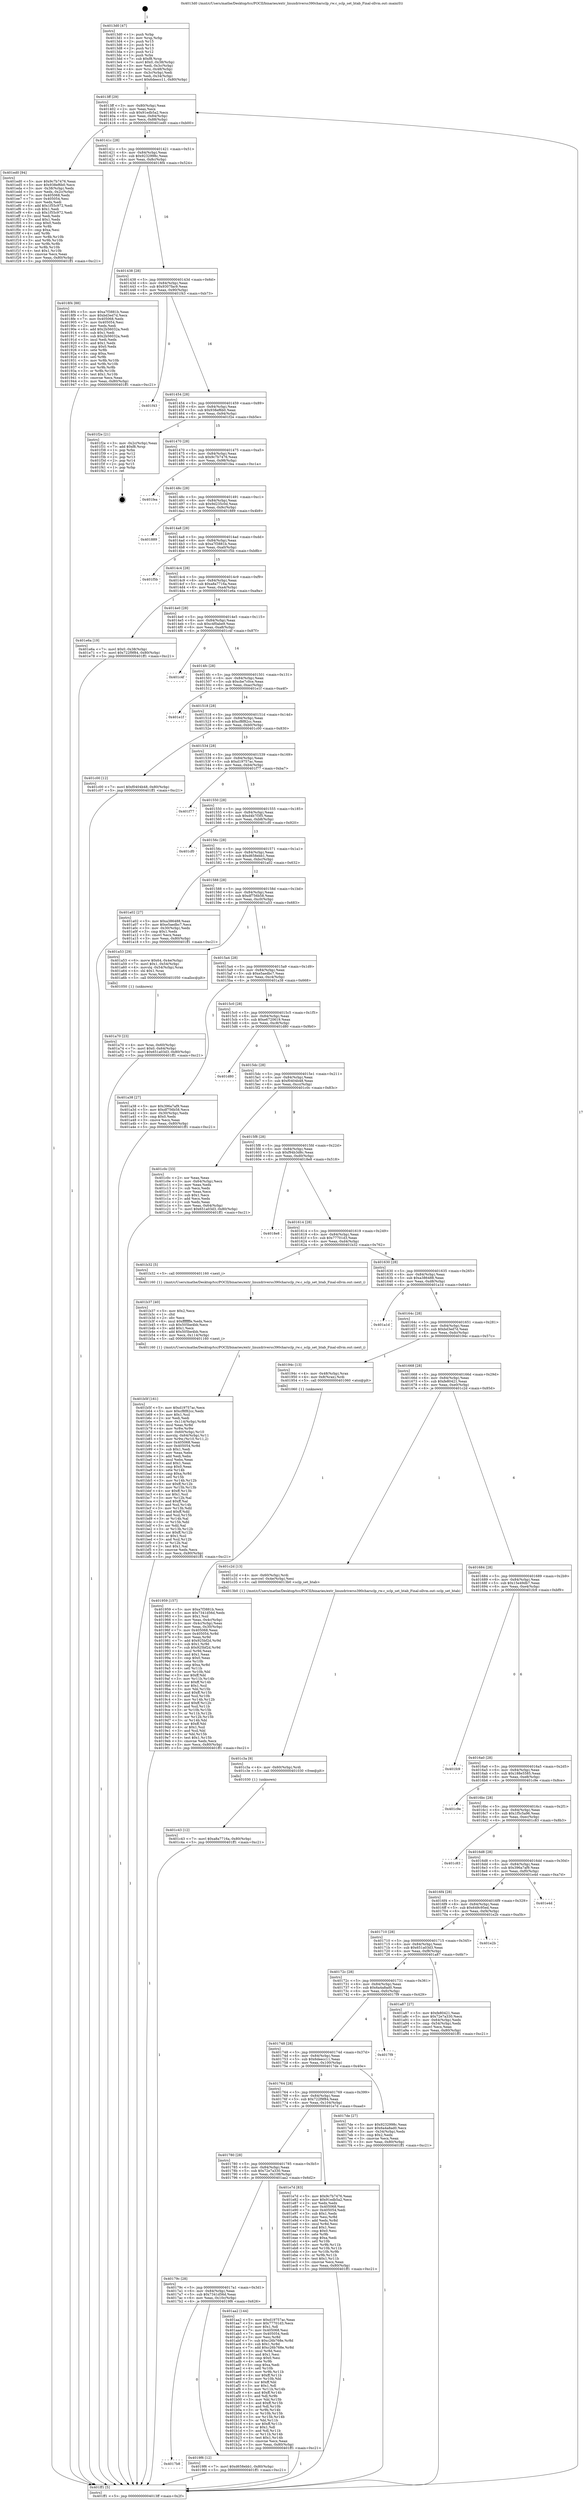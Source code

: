 digraph "0x4013d0" {
  label = "0x4013d0 (/mnt/c/Users/mathe/Desktop/tcc/POCII/binaries/extr_linuxdriverss390charsclp_rw.c_sclp_set_htab_Final-ollvm.out::main(0))"
  labelloc = "t"
  node[shape=record]

  Entry [label="",width=0.3,height=0.3,shape=circle,fillcolor=black,style=filled]
  "0x4013ff" [label="{
     0x4013ff [29]\l
     | [instrs]\l
     &nbsp;&nbsp;0x4013ff \<+3\>: mov -0x80(%rbp),%eax\l
     &nbsp;&nbsp;0x401402 \<+2\>: mov %eax,%ecx\l
     &nbsp;&nbsp;0x401404 \<+6\>: sub $0x91edb5a2,%ecx\l
     &nbsp;&nbsp;0x40140a \<+6\>: mov %eax,-0x84(%rbp)\l
     &nbsp;&nbsp;0x401410 \<+6\>: mov %ecx,-0x88(%rbp)\l
     &nbsp;&nbsp;0x401416 \<+6\>: je 0000000000401ed0 \<main+0xb00\>\l
  }"]
  "0x401ed0" [label="{
     0x401ed0 [94]\l
     | [instrs]\l
     &nbsp;&nbsp;0x401ed0 \<+5\>: mov $0x9c7b7476,%eax\l
     &nbsp;&nbsp;0x401ed5 \<+5\>: mov $0x938ef6b0,%ecx\l
     &nbsp;&nbsp;0x401eda \<+3\>: mov -0x38(%rbp),%edx\l
     &nbsp;&nbsp;0x401edd \<+3\>: mov %edx,-0x2c(%rbp)\l
     &nbsp;&nbsp;0x401ee0 \<+7\>: mov 0x405068,%edx\l
     &nbsp;&nbsp;0x401ee7 \<+7\>: mov 0x405054,%esi\l
     &nbsp;&nbsp;0x401eee \<+2\>: mov %edx,%edi\l
     &nbsp;&nbsp;0x401ef0 \<+6\>: add $0x1f55c972,%edi\l
     &nbsp;&nbsp;0x401ef6 \<+3\>: sub $0x1,%edi\l
     &nbsp;&nbsp;0x401ef9 \<+6\>: sub $0x1f55c972,%edi\l
     &nbsp;&nbsp;0x401eff \<+3\>: imul %edi,%edx\l
     &nbsp;&nbsp;0x401f02 \<+3\>: and $0x1,%edx\l
     &nbsp;&nbsp;0x401f05 \<+3\>: cmp $0x0,%edx\l
     &nbsp;&nbsp;0x401f08 \<+4\>: sete %r8b\l
     &nbsp;&nbsp;0x401f0c \<+3\>: cmp $0xa,%esi\l
     &nbsp;&nbsp;0x401f0f \<+4\>: setl %r9b\l
     &nbsp;&nbsp;0x401f13 \<+3\>: mov %r8b,%r10b\l
     &nbsp;&nbsp;0x401f16 \<+3\>: and %r9b,%r10b\l
     &nbsp;&nbsp;0x401f19 \<+3\>: xor %r9b,%r8b\l
     &nbsp;&nbsp;0x401f1c \<+3\>: or %r8b,%r10b\l
     &nbsp;&nbsp;0x401f1f \<+4\>: test $0x1,%r10b\l
     &nbsp;&nbsp;0x401f23 \<+3\>: cmovne %ecx,%eax\l
     &nbsp;&nbsp;0x401f26 \<+3\>: mov %eax,-0x80(%rbp)\l
     &nbsp;&nbsp;0x401f29 \<+5\>: jmp 0000000000401ff1 \<main+0xc21\>\l
  }"]
  "0x40141c" [label="{
     0x40141c [28]\l
     | [instrs]\l
     &nbsp;&nbsp;0x40141c \<+5\>: jmp 0000000000401421 \<main+0x51\>\l
     &nbsp;&nbsp;0x401421 \<+6\>: mov -0x84(%rbp),%eax\l
     &nbsp;&nbsp;0x401427 \<+5\>: sub $0x9232998c,%eax\l
     &nbsp;&nbsp;0x40142c \<+6\>: mov %eax,-0x8c(%rbp)\l
     &nbsp;&nbsp;0x401432 \<+6\>: je 00000000004018f4 \<main+0x524\>\l
  }"]
  Exit [label="",width=0.3,height=0.3,shape=circle,fillcolor=black,style=filled,peripheries=2]
  "0x4018f4" [label="{
     0x4018f4 [88]\l
     | [instrs]\l
     &nbsp;&nbsp;0x4018f4 \<+5\>: mov $0xa7f3881b,%eax\l
     &nbsp;&nbsp;0x4018f9 \<+5\>: mov $0xbd3ed7d,%ecx\l
     &nbsp;&nbsp;0x4018fe \<+7\>: mov 0x405068,%edx\l
     &nbsp;&nbsp;0x401905 \<+7\>: mov 0x405054,%esi\l
     &nbsp;&nbsp;0x40190c \<+2\>: mov %edx,%edi\l
     &nbsp;&nbsp;0x40190e \<+6\>: add $0x2b56032a,%edi\l
     &nbsp;&nbsp;0x401914 \<+3\>: sub $0x1,%edi\l
     &nbsp;&nbsp;0x401917 \<+6\>: sub $0x2b56032a,%edi\l
     &nbsp;&nbsp;0x40191d \<+3\>: imul %edi,%edx\l
     &nbsp;&nbsp;0x401920 \<+3\>: and $0x1,%edx\l
     &nbsp;&nbsp;0x401923 \<+3\>: cmp $0x0,%edx\l
     &nbsp;&nbsp;0x401926 \<+4\>: sete %r8b\l
     &nbsp;&nbsp;0x40192a \<+3\>: cmp $0xa,%esi\l
     &nbsp;&nbsp;0x40192d \<+4\>: setl %r9b\l
     &nbsp;&nbsp;0x401931 \<+3\>: mov %r8b,%r10b\l
     &nbsp;&nbsp;0x401934 \<+3\>: and %r9b,%r10b\l
     &nbsp;&nbsp;0x401937 \<+3\>: xor %r9b,%r8b\l
     &nbsp;&nbsp;0x40193a \<+3\>: or %r8b,%r10b\l
     &nbsp;&nbsp;0x40193d \<+4\>: test $0x1,%r10b\l
     &nbsp;&nbsp;0x401941 \<+3\>: cmovne %ecx,%eax\l
     &nbsp;&nbsp;0x401944 \<+3\>: mov %eax,-0x80(%rbp)\l
     &nbsp;&nbsp;0x401947 \<+5\>: jmp 0000000000401ff1 \<main+0xc21\>\l
  }"]
  "0x401438" [label="{
     0x401438 [28]\l
     | [instrs]\l
     &nbsp;&nbsp;0x401438 \<+5\>: jmp 000000000040143d \<main+0x6d\>\l
     &nbsp;&nbsp;0x40143d \<+6\>: mov -0x84(%rbp),%eax\l
     &nbsp;&nbsp;0x401443 \<+5\>: sub $0x9307fac9,%eax\l
     &nbsp;&nbsp;0x401448 \<+6\>: mov %eax,-0x90(%rbp)\l
     &nbsp;&nbsp;0x40144e \<+6\>: je 0000000000401f43 \<main+0xb73\>\l
  }"]
  "0x401c43" [label="{
     0x401c43 [12]\l
     | [instrs]\l
     &nbsp;&nbsp;0x401c43 \<+7\>: movl $0xa8a7716a,-0x80(%rbp)\l
     &nbsp;&nbsp;0x401c4a \<+5\>: jmp 0000000000401ff1 \<main+0xc21\>\l
  }"]
  "0x401f43" [label="{
     0x401f43\l
  }", style=dashed]
  "0x401454" [label="{
     0x401454 [28]\l
     | [instrs]\l
     &nbsp;&nbsp;0x401454 \<+5\>: jmp 0000000000401459 \<main+0x89\>\l
     &nbsp;&nbsp;0x401459 \<+6\>: mov -0x84(%rbp),%eax\l
     &nbsp;&nbsp;0x40145f \<+5\>: sub $0x938ef6b0,%eax\l
     &nbsp;&nbsp;0x401464 \<+6\>: mov %eax,-0x94(%rbp)\l
     &nbsp;&nbsp;0x40146a \<+6\>: je 0000000000401f2e \<main+0xb5e\>\l
  }"]
  "0x401c3a" [label="{
     0x401c3a [9]\l
     | [instrs]\l
     &nbsp;&nbsp;0x401c3a \<+4\>: mov -0x60(%rbp),%rdi\l
     &nbsp;&nbsp;0x401c3e \<+5\>: call 0000000000401030 \<free@plt\>\l
     | [calls]\l
     &nbsp;&nbsp;0x401030 \{1\} (unknown)\l
  }"]
  "0x401f2e" [label="{
     0x401f2e [21]\l
     | [instrs]\l
     &nbsp;&nbsp;0x401f2e \<+3\>: mov -0x2c(%rbp),%eax\l
     &nbsp;&nbsp;0x401f31 \<+7\>: add $0xf8,%rsp\l
     &nbsp;&nbsp;0x401f38 \<+1\>: pop %rbx\l
     &nbsp;&nbsp;0x401f39 \<+2\>: pop %r12\l
     &nbsp;&nbsp;0x401f3b \<+2\>: pop %r13\l
     &nbsp;&nbsp;0x401f3d \<+2\>: pop %r14\l
     &nbsp;&nbsp;0x401f3f \<+2\>: pop %r15\l
     &nbsp;&nbsp;0x401f41 \<+1\>: pop %rbp\l
     &nbsp;&nbsp;0x401f42 \<+1\>: ret\l
  }"]
  "0x401470" [label="{
     0x401470 [28]\l
     | [instrs]\l
     &nbsp;&nbsp;0x401470 \<+5\>: jmp 0000000000401475 \<main+0xa5\>\l
     &nbsp;&nbsp;0x401475 \<+6\>: mov -0x84(%rbp),%eax\l
     &nbsp;&nbsp;0x40147b \<+5\>: sub $0x9c7b7476,%eax\l
     &nbsp;&nbsp;0x401480 \<+6\>: mov %eax,-0x98(%rbp)\l
     &nbsp;&nbsp;0x401486 \<+6\>: je 0000000000401fea \<main+0xc1a\>\l
  }"]
  "0x401b5f" [label="{
     0x401b5f [161]\l
     | [instrs]\l
     &nbsp;&nbsp;0x401b5f \<+5\>: mov $0xd19757ac,%ecx\l
     &nbsp;&nbsp;0x401b64 \<+5\>: mov $0xcf8f82cc,%edx\l
     &nbsp;&nbsp;0x401b69 \<+3\>: mov $0x1,%sil\l
     &nbsp;&nbsp;0x401b6c \<+2\>: xor %edi,%edi\l
     &nbsp;&nbsp;0x401b6e \<+7\>: mov -0x114(%rbp),%r8d\l
     &nbsp;&nbsp;0x401b75 \<+4\>: imul %eax,%r8d\l
     &nbsp;&nbsp;0x401b79 \<+4\>: mov %r8w,%r9w\l
     &nbsp;&nbsp;0x401b7d \<+4\>: mov -0x60(%rbp),%r10\l
     &nbsp;&nbsp;0x401b81 \<+4\>: movslq -0x64(%rbp),%r11\l
     &nbsp;&nbsp;0x401b85 \<+5\>: mov %r9w,(%r10,%r11,2)\l
     &nbsp;&nbsp;0x401b8a \<+7\>: mov 0x405068,%eax\l
     &nbsp;&nbsp;0x401b91 \<+8\>: mov 0x405054,%r8d\l
     &nbsp;&nbsp;0x401b99 \<+3\>: sub $0x1,%edi\l
     &nbsp;&nbsp;0x401b9c \<+2\>: mov %eax,%ebx\l
     &nbsp;&nbsp;0x401b9e \<+2\>: add %edi,%ebx\l
     &nbsp;&nbsp;0x401ba0 \<+3\>: imul %ebx,%eax\l
     &nbsp;&nbsp;0x401ba3 \<+3\>: and $0x1,%eax\l
     &nbsp;&nbsp;0x401ba6 \<+3\>: cmp $0x0,%eax\l
     &nbsp;&nbsp;0x401ba9 \<+4\>: sete %r14b\l
     &nbsp;&nbsp;0x401bad \<+4\>: cmp $0xa,%r8d\l
     &nbsp;&nbsp;0x401bb1 \<+4\>: setl %r15b\l
     &nbsp;&nbsp;0x401bb5 \<+3\>: mov %r14b,%r12b\l
     &nbsp;&nbsp;0x401bb8 \<+4\>: xor $0xff,%r12b\l
     &nbsp;&nbsp;0x401bbc \<+3\>: mov %r15b,%r13b\l
     &nbsp;&nbsp;0x401bbf \<+4\>: xor $0xff,%r13b\l
     &nbsp;&nbsp;0x401bc3 \<+4\>: xor $0x1,%sil\l
     &nbsp;&nbsp;0x401bc7 \<+3\>: mov %r12b,%al\l
     &nbsp;&nbsp;0x401bca \<+2\>: and $0xff,%al\l
     &nbsp;&nbsp;0x401bcc \<+3\>: and %sil,%r14b\l
     &nbsp;&nbsp;0x401bcf \<+3\>: mov %r13b,%dil\l
     &nbsp;&nbsp;0x401bd2 \<+4\>: and $0xff,%dil\l
     &nbsp;&nbsp;0x401bd6 \<+3\>: and %sil,%r15b\l
     &nbsp;&nbsp;0x401bd9 \<+3\>: or %r14b,%al\l
     &nbsp;&nbsp;0x401bdc \<+3\>: or %r15b,%dil\l
     &nbsp;&nbsp;0x401bdf \<+3\>: xor %dil,%al\l
     &nbsp;&nbsp;0x401be2 \<+3\>: or %r13b,%r12b\l
     &nbsp;&nbsp;0x401be5 \<+4\>: xor $0xff,%r12b\l
     &nbsp;&nbsp;0x401be9 \<+4\>: or $0x1,%sil\l
     &nbsp;&nbsp;0x401bed \<+3\>: and %sil,%r12b\l
     &nbsp;&nbsp;0x401bf0 \<+3\>: or %r12b,%al\l
     &nbsp;&nbsp;0x401bf3 \<+2\>: test $0x1,%al\l
     &nbsp;&nbsp;0x401bf5 \<+3\>: cmovne %edx,%ecx\l
     &nbsp;&nbsp;0x401bf8 \<+3\>: mov %ecx,-0x80(%rbp)\l
     &nbsp;&nbsp;0x401bfb \<+5\>: jmp 0000000000401ff1 \<main+0xc21\>\l
  }"]
  "0x401fea" [label="{
     0x401fea\l
  }", style=dashed]
  "0x40148c" [label="{
     0x40148c [28]\l
     | [instrs]\l
     &nbsp;&nbsp;0x40148c \<+5\>: jmp 0000000000401491 \<main+0xc1\>\l
     &nbsp;&nbsp;0x401491 \<+6\>: mov -0x84(%rbp),%eax\l
     &nbsp;&nbsp;0x401497 \<+5\>: sub $0x9d235c0d,%eax\l
     &nbsp;&nbsp;0x40149c \<+6\>: mov %eax,-0x9c(%rbp)\l
     &nbsp;&nbsp;0x4014a2 \<+6\>: je 0000000000401889 \<main+0x4b9\>\l
  }"]
  "0x401b37" [label="{
     0x401b37 [40]\l
     | [instrs]\l
     &nbsp;&nbsp;0x401b37 \<+5\>: mov $0x2,%ecx\l
     &nbsp;&nbsp;0x401b3c \<+1\>: cltd\l
     &nbsp;&nbsp;0x401b3d \<+2\>: idiv %ecx\l
     &nbsp;&nbsp;0x401b3f \<+6\>: imul $0xfffffffe,%edx,%ecx\l
     &nbsp;&nbsp;0x401b45 \<+6\>: sub $0x505be4bb,%ecx\l
     &nbsp;&nbsp;0x401b4b \<+3\>: add $0x1,%ecx\l
     &nbsp;&nbsp;0x401b4e \<+6\>: add $0x505be4bb,%ecx\l
     &nbsp;&nbsp;0x401b54 \<+6\>: mov %ecx,-0x114(%rbp)\l
     &nbsp;&nbsp;0x401b5a \<+5\>: call 0000000000401160 \<next_i\>\l
     | [calls]\l
     &nbsp;&nbsp;0x401160 \{1\} (/mnt/c/Users/mathe/Desktop/tcc/POCII/binaries/extr_linuxdriverss390charsclp_rw.c_sclp_set_htab_Final-ollvm.out::next_i)\l
  }"]
  "0x401889" [label="{
     0x401889\l
  }", style=dashed]
  "0x4014a8" [label="{
     0x4014a8 [28]\l
     | [instrs]\l
     &nbsp;&nbsp;0x4014a8 \<+5\>: jmp 00000000004014ad \<main+0xdd\>\l
     &nbsp;&nbsp;0x4014ad \<+6\>: mov -0x84(%rbp),%eax\l
     &nbsp;&nbsp;0x4014b3 \<+5\>: sub $0xa7f3881b,%eax\l
     &nbsp;&nbsp;0x4014b8 \<+6\>: mov %eax,-0xa0(%rbp)\l
     &nbsp;&nbsp;0x4014be \<+6\>: je 0000000000401f5b \<main+0xb8b\>\l
  }"]
  "0x401a70" [label="{
     0x401a70 [23]\l
     | [instrs]\l
     &nbsp;&nbsp;0x401a70 \<+4\>: mov %rax,-0x60(%rbp)\l
     &nbsp;&nbsp;0x401a74 \<+7\>: movl $0x0,-0x64(%rbp)\l
     &nbsp;&nbsp;0x401a7b \<+7\>: movl $0x651a03d3,-0x80(%rbp)\l
     &nbsp;&nbsp;0x401a82 \<+5\>: jmp 0000000000401ff1 \<main+0xc21\>\l
  }"]
  "0x401f5b" [label="{
     0x401f5b\l
  }", style=dashed]
  "0x4014c4" [label="{
     0x4014c4 [28]\l
     | [instrs]\l
     &nbsp;&nbsp;0x4014c4 \<+5\>: jmp 00000000004014c9 \<main+0xf9\>\l
     &nbsp;&nbsp;0x4014c9 \<+6\>: mov -0x84(%rbp),%eax\l
     &nbsp;&nbsp;0x4014cf \<+5\>: sub $0xa8a7716a,%eax\l
     &nbsp;&nbsp;0x4014d4 \<+6\>: mov %eax,-0xa4(%rbp)\l
     &nbsp;&nbsp;0x4014da \<+6\>: je 0000000000401e6a \<main+0xa9a\>\l
  }"]
  "0x4017b8" [label="{
     0x4017b8\l
  }", style=dashed]
  "0x401e6a" [label="{
     0x401e6a [19]\l
     | [instrs]\l
     &nbsp;&nbsp;0x401e6a \<+7\>: movl $0x0,-0x38(%rbp)\l
     &nbsp;&nbsp;0x401e71 \<+7\>: movl $0x722f9f84,-0x80(%rbp)\l
     &nbsp;&nbsp;0x401e78 \<+5\>: jmp 0000000000401ff1 \<main+0xc21\>\l
  }"]
  "0x4014e0" [label="{
     0x4014e0 [28]\l
     | [instrs]\l
     &nbsp;&nbsp;0x4014e0 \<+5\>: jmp 00000000004014e5 \<main+0x115\>\l
     &nbsp;&nbsp;0x4014e5 \<+6\>: mov -0x84(%rbp),%eax\l
     &nbsp;&nbsp;0x4014eb \<+5\>: sub $0xc4f0abe9,%eax\l
     &nbsp;&nbsp;0x4014f0 \<+6\>: mov %eax,-0xa8(%rbp)\l
     &nbsp;&nbsp;0x4014f6 \<+6\>: je 0000000000401c4f \<main+0x87f\>\l
  }"]
  "0x4019f6" [label="{
     0x4019f6 [12]\l
     | [instrs]\l
     &nbsp;&nbsp;0x4019f6 \<+7\>: movl $0xd658ebb1,-0x80(%rbp)\l
     &nbsp;&nbsp;0x4019fd \<+5\>: jmp 0000000000401ff1 \<main+0xc21\>\l
  }"]
  "0x401c4f" [label="{
     0x401c4f\l
  }", style=dashed]
  "0x4014fc" [label="{
     0x4014fc [28]\l
     | [instrs]\l
     &nbsp;&nbsp;0x4014fc \<+5\>: jmp 0000000000401501 \<main+0x131\>\l
     &nbsp;&nbsp;0x401501 \<+6\>: mov -0x84(%rbp),%eax\l
     &nbsp;&nbsp;0x401507 \<+5\>: sub $0xcbe7c0ce,%eax\l
     &nbsp;&nbsp;0x40150c \<+6\>: mov %eax,-0xac(%rbp)\l
     &nbsp;&nbsp;0x401512 \<+6\>: je 0000000000401e1f \<main+0xa4f\>\l
  }"]
  "0x40179c" [label="{
     0x40179c [28]\l
     | [instrs]\l
     &nbsp;&nbsp;0x40179c \<+5\>: jmp 00000000004017a1 \<main+0x3d1\>\l
     &nbsp;&nbsp;0x4017a1 \<+6\>: mov -0x84(%rbp),%eax\l
     &nbsp;&nbsp;0x4017a7 \<+5\>: sub $0x7341d56d,%eax\l
     &nbsp;&nbsp;0x4017ac \<+6\>: mov %eax,-0x10c(%rbp)\l
     &nbsp;&nbsp;0x4017b2 \<+6\>: je 00000000004019f6 \<main+0x626\>\l
  }"]
  "0x401e1f" [label="{
     0x401e1f\l
  }", style=dashed]
  "0x401518" [label="{
     0x401518 [28]\l
     | [instrs]\l
     &nbsp;&nbsp;0x401518 \<+5\>: jmp 000000000040151d \<main+0x14d\>\l
     &nbsp;&nbsp;0x40151d \<+6\>: mov -0x84(%rbp),%eax\l
     &nbsp;&nbsp;0x401523 \<+5\>: sub $0xcf8f82cc,%eax\l
     &nbsp;&nbsp;0x401528 \<+6\>: mov %eax,-0xb0(%rbp)\l
     &nbsp;&nbsp;0x40152e \<+6\>: je 0000000000401c00 \<main+0x830\>\l
  }"]
  "0x401aa2" [label="{
     0x401aa2 [144]\l
     | [instrs]\l
     &nbsp;&nbsp;0x401aa2 \<+5\>: mov $0xd19757ac,%eax\l
     &nbsp;&nbsp;0x401aa7 \<+5\>: mov $0x77701d3,%ecx\l
     &nbsp;&nbsp;0x401aac \<+2\>: mov $0x1,%dl\l
     &nbsp;&nbsp;0x401aae \<+7\>: mov 0x405068,%esi\l
     &nbsp;&nbsp;0x401ab5 \<+7\>: mov 0x405054,%edi\l
     &nbsp;&nbsp;0x401abc \<+3\>: mov %esi,%r8d\l
     &nbsp;&nbsp;0x401abf \<+7\>: sub $0xc26b768e,%r8d\l
     &nbsp;&nbsp;0x401ac6 \<+4\>: sub $0x1,%r8d\l
     &nbsp;&nbsp;0x401aca \<+7\>: add $0xc26b768e,%r8d\l
     &nbsp;&nbsp;0x401ad1 \<+4\>: imul %r8d,%esi\l
     &nbsp;&nbsp;0x401ad5 \<+3\>: and $0x1,%esi\l
     &nbsp;&nbsp;0x401ad8 \<+3\>: cmp $0x0,%esi\l
     &nbsp;&nbsp;0x401adb \<+4\>: sete %r9b\l
     &nbsp;&nbsp;0x401adf \<+3\>: cmp $0xa,%edi\l
     &nbsp;&nbsp;0x401ae2 \<+4\>: setl %r10b\l
     &nbsp;&nbsp;0x401ae6 \<+3\>: mov %r9b,%r11b\l
     &nbsp;&nbsp;0x401ae9 \<+4\>: xor $0xff,%r11b\l
     &nbsp;&nbsp;0x401aed \<+3\>: mov %r10b,%bl\l
     &nbsp;&nbsp;0x401af0 \<+3\>: xor $0xff,%bl\l
     &nbsp;&nbsp;0x401af3 \<+3\>: xor $0x1,%dl\l
     &nbsp;&nbsp;0x401af6 \<+3\>: mov %r11b,%r14b\l
     &nbsp;&nbsp;0x401af9 \<+4\>: and $0xff,%r14b\l
     &nbsp;&nbsp;0x401afd \<+3\>: and %dl,%r9b\l
     &nbsp;&nbsp;0x401b00 \<+3\>: mov %bl,%r15b\l
     &nbsp;&nbsp;0x401b03 \<+4\>: and $0xff,%r15b\l
     &nbsp;&nbsp;0x401b07 \<+3\>: and %dl,%r10b\l
     &nbsp;&nbsp;0x401b0a \<+3\>: or %r9b,%r14b\l
     &nbsp;&nbsp;0x401b0d \<+3\>: or %r10b,%r15b\l
     &nbsp;&nbsp;0x401b10 \<+3\>: xor %r15b,%r14b\l
     &nbsp;&nbsp;0x401b13 \<+3\>: or %bl,%r11b\l
     &nbsp;&nbsp;0x401b16 \<+4\>: xor $0xff,%r11b\l
     &nbsp;&nbsp;0x401b1a \<+3\>: or $0x1,%dl\l
     &nbsp;&nbsp;0x401b1d \<+3\>: and %dl,%r11b\l
     &nbsp;&nbsp;0x401b20 \<+3\>: or %r11b,%r14b\l
     &nbsp;&nbsp;0x401b23 \<+4\>: test $0x1,%r14b\l
     &nbsp;&nbsp;0x401b27 \<+3\>: cmovne %ecx,%eax\l
     &nbsp;&nbsp;0x401b2a \<+3\>: mov %eax,-0x80(%rbp)\l
     &nbsp;&nbsp;0x401b2d \<+5\>: jmp 0000000000401ff1 \<main+0xc21\>\l
  }"]
  "0x401c00" [label="{
     0x401c00 [12]\l
     | [instrs]\l
     &nbsp;&nbsp;0x401c00 \<+7\>: movl $0xf0404b48,-0x80(%rbp)\l
     &nbsp;&nbsp;0x401c07 \<+5\>: jmp 0000000000401ff1 \<main+0xc21\>\l
  }"]
  "0x401534" [label="{
     0x401534 [28]\l
     | [instrs]\l
     &nbsp;&nbsp;0x401534 \<+5\>: jmp 0000000000401539 \<main+0x169\>\l
     &nbsp;&nbsp;0x401539 \<+6\>: mov -0x84(%rbp),%eax\l
     &nbsp;&nbsp;0x40153f \<+5\>: sub $0xd19757ac,%eax\l
     &nbsp;&nbsp;0x401544 \<+6\>: mov %eax,-0xb4(%rbp)\l
     &nbsp;&nbsp;0x40154a \<+6\>: je 0000000000401f77 \<main+0xba7\>\l
  }"]
  "0x401780" [label="{
     0x401780 [28]\l
     | [instrs]\l
     &nbsp;&nbsp;0x401780 \<+5\>: jmp 0000000000401785 \<main+0x3b5\>\l
     &nbsp;&nbsp;0x401785 \<+6\>: mov -0x84(%rbp),%eax\l
     &nbsp;&nbsp;0x40178b \<+5\>: sub $0x72e7a330,%eax\l
     &nbsp;&nbsp;0x401790 \<+6\>: mov %eax,-0x108(%rbp)\l
     &nbsp;&nbsp;0x401796 \<+6\>: je 0000000000401aa2 \<main+0x6d2\>\l
  }"]
  "0x401f77" [label="{
     0x401f77\l
  }", style=dashed]
  "0x401550" [label="{
     0x401550 [28]\l
     | [instrs]\l
     &nbsp;&nbsp;0x401550 \<+5\>: jmp 0000000000401555 \<main+0x185\>\l
     &nbsp;&nbsp;0x401555 \<+6\>: mov -0x84(%rbp),%eax\l
     &nbsp;&nbsp;0x40155b \<+5\>: sub $0xd4b7f3f5,%eax\l
     &nbsp;&nbsp;0x401560 \<+6\>: mov %eax,-0xb8(%rbp)\l
     &nbsp;&nbsp;0x401566 \<+6\>: je 0000000000401cf0 \<main+0x920\>\l
  }"]
  "0x401e7d" [label="{
     0x401e7d [83]\l
     | [instrs]\l
     &nbsp;&nbsp;0x401e7d \<+5\>: mov $0x9c7b7476,%eax\l
     &nbsp;&nbsp;0x401e82 \<+5\>: mov $0x91edb5a2,%ecx\l
     &nbsp;&nbsp;0x401e87 \<+2\>: xor %edx,%edx\l
     &nbsp;&nbsp;0x401e89 \<+7\>: mov 0x405068,%esi\l
     &nbsp;&nbsp;0x401e90 \<+7\>: mov 0x405054,%edi\l
     &nbsp;&nbsp;0x401e97 \<+3\>: sub $0x1,%edx\l
     &nbsp;&nbsp;0x401e9a \<+3\>: mov %esi,%r8d\l
     &nbsp;&nbsp;0x401e9d \<+3\>: add %edx,%r8d\l
     &nbsp;&nbsp;0x401ea0 \<+4\>: imul %r8d,%esi\l
     &nbsp;&nbsp;0x401ea4 \<+3\>: and $0x1,%esi\l
     &nbsp;&nbsp;0x401ea7 \<+3\>: cmp $0x0,%esi\l
     &nbsp;&nbsp;0x401eaa \<+4\>: sete %r9b\l
     &nbsp;&nbsp;0x401eae \<+3\>: cmp $0xa,%edi\l
     &nbsp;&nbsp;0x401eb1 \<+4\>: setl %r10b\l
     &nbsp;&nbsp;0x401eb5 \<+3\>: mov %r9b,%r11b\l
     &nbsp;&nbsp;0x401eb8 \<+3\>: and %r10b,%r11b\l
     &nbsp;&nbsp;0x401ebb \<+3\>: xor %r10b,%r9b\l
     &nbsp;&nbsp;0x401ebe \<+3\>: or %r9b,%r11b\l
     &nbsp;&nbsp;0x401ec1 \<+4\>: test $0x1,%r11b\l
     &nbsp;&nbsp;0x401ec5 \<+3\>: cmovne %ecx,%eax\l
     &nbsp;&nbsp;0x401ec8 \<+3\>: mov %eax,-0x80(%rbp)\l
     &nbsp;&nbsp;0x401ecb \<+5\>: jmp 0000000000401ff1 \<main+0xc21\>\l
  }"]
  "0x401cf0" [label="{
     0x401cf0\l
  }", style=dashed]
  "0x40156c" [label="{
     0x40156c [28]\l
     | [instrs]\l
     &nbsp;&nbsp;0x40156c \<+5\>: jmp 0000000000401571 \<main+0x1a1\>\l
     &nbsp;&nbsp;0x401571 \<+6\>: mov -0x84(%rbp),%eax\l
     &nbsp;&nbsp;0x401577 \<+5\>: sub $0xd658ebb1,%eax\l
     &nbsp;&nbsp;0x40157c \<+6\>: mov %eax,-0xbc(%rbp)\l
     &nbsp;&nbsp;0x401582 \<+6\>: je 0000000000401a02 \<main+0x632\>\l
  }"]
  "0x401959" [label="{
     0x401959 [157]\l
     | [instrs]\l
     &nbsp;&nbsp;0x401959 \<+5\>: mov $0xa7f3881b,%ecx\l
     &nbsp;&nbsp;0x40195e \<+5\>: mov $0x7341d56d,%edx\l
     &nbsp;&nbsp;0x401963 \<+3\>: mov $0x1,%sil\l
     &nbsp;&nbsp;0x401966 \<+3\>: mov %eax,-0x4c(%rbp)\l
     &nbsp;&nbsp;0x401969 \<+3\>: mov -0x4c(%rbp),%eax\l
     &nbsp;&nbsp;0x40196c \<+3\>: mov %eax,-0x30(%rbp)\l
     &nbsp;&nbsp;0x40196f \<+7\>: mov 0x405068,%eax\l
     &nbsp;&nbsp;0x401976 \<+8\>: mov 0x405054,%r8d\l
     &nbsp;&nbsp;0x40197e \<+3\>: mov %eax,%r9d\l
     &nbsp;&nbsp;0x401981 \<+7\>: add $0x925bf2d,%r9d\l
     &nbsp;&nbsp;0x401988 \<+4\>: sub $0x1,%r9d\l
     &nbsp;&nbsp;0x40198c \<+7\>: sub $0x925bf2d,%r9d\l
     &nbsp;&nbsp;0x401993 \<+4\>: imul %r9d,%eax\l
     &nbsp;&nbsp;0x401997 \<+3\>: and $0x1,%eax\l
     &nbsp;&nbsp;0x40199a \<+3\>: cmp $0x0,%eax\l
     &nbsp;&nbsp;0x40199d \<+4\>: sete %r10b\l
     &nbsp;&nbsp;0x4019a1 \<+4\>: cmp $0xa,%r8d\l
     &nbsp;&nbsp;0x4019a5 \<+4\>: setl %r11b\l
     &nbsp;&nbsp;0x4019a9 \<+3\>: mov %r10b,%bl\l
     &nbsp;&nbsp;0x4019ac \<+3\>: xor $0xff,%bl\l
     &nbsp;&nbsp;0x4019af \<+3\>: mov %r11b,%r14b\l
     &nbsp;&nbsp;0x4019b2 \<+4\>: xor $0xff,%r14b\l
     &nbsp;&nbsp;0x4019b6 \<+4\>: xor $0x1,%sil\l
     &nbsp;&nbsp;0x4019ba \<+3\>: mov %bl,%r15b\l
     &nbsp;&nbsp;0x4019bd \<+4\>: and $0xff,%r15b\l
     &nbsp;&nbsp;0x4019c1 \<+3\>: and %sil,%r10b\l
     &nbsp;&nbsp;0x4019c4 \<+3\>: mov %r14b,%r12b\l
     &nbsp;&nbsp;0x4019c7 \<+4\>: and $0xff,%r12b\l
     &nbsp;&nbsp;0x4019cb \<+3\>: and %sil,%r11b\l
     &nbsp;&nbsp;0x4019ce \<+3\>: or %r10b,%r15b\l
     &nbsp;&nbsp;0x4019d1 \<+3\>: or %r11b,%r12b\l
     &nbsp;&nbsp;0x4019d4 \<+3\>: xor %r12b,%r15b\l
     &nbsp;&nbsp;0x4019d7 \<+3\>: or %r14b,%bl\l
     &nbsp;&nbsp;0x4019da \<+3\>: xor $0xff,%bl\l
     &nbsp;&nbsp;0x4019dd \<+4\>: or $0x1,%sil\l
     &nbsp;&nbsp;0x4019e1 \<+3\>: and %sil,%bl\l
     &nbsp;&nbsp;0x4019e4 \<+3\>: or %bl,%r15b\l
     &nbsp;&nbsp;0x4019e7 \<+4\>: test $0x1,%r15b\l
     &nbsp;&nbsp;0x4019eb \<+3\>: cmovne %edx,%ecx\l
     &nbsp;&nbsp;0x4019ee \<+3\>: mov %ecx,-0x80(%rbp)\l
     &nbsp;&nbsp;0x4019f1 \<+5\>: jmp 0000000000401ff1 \<main+0xc21\>\l
  }"]
  "0x401a02" [label="{
     0x401a02 [27]\l
     | [instrs]\l
     &nbsp;&nbsp;0x401a02 \<+5\>: mov $0xa386488,%eax\l
     &nbsp;&nbsp;0x401a07 \<+5\>: mov $0xe5aedbc7,%ecx\l
     &nbsp;&nbsp;0x401a0c \<+3\>: mov -0x30(%rbp),%edx\l
     &nbsp;&nbsp;0x401a0f \<+3\>: cmp $0x1,%edx\l
     &nbsp;&nbsp;0x401a12 \<+3\>: cmovl %ecx,%eax\l
     &nbsp;&nbsp;0x401a15 \<+3\>: mov %eax,-0x80(%rbp)\l
     &nbsp;&nbsp;0x401a18 \<+5\>: jmp 0000000000401ff1 \<main+0xc21\>\l
  }"]
  "0x401588" [label="{
     0x401588 [28]\l
     | [instrs]\l
     &nbsp;&nbsp;0x401588 \<+5\>: jmp 000000000040158d \<main+0x1bd\>\l
     &nbsp;&nbsp;0x40158d \<+6\>: mov -0x84(%rbp),%eax\l
     &nbsp;&nbsp;0x401593 \<+5\>: sub $0xdf756b58,%eax\l
     &nbsp;&nbsp;0x401598 \<+6\>: mov %eax,-0xc0(%rbp)\l
     &nbsp;&nbsp;0x40159e \<+6\>: je 0000000000401a53 \<main+0x683\>\l
  }"]
  "0x4013d0" [label="{
     0x4013d0 [47]\l
     | [instrs]\l
     &nbsp;&nbsp;0x4013d0 \<+1\>: push %rbp\l
     &nbsp;&nbsp;0x4013d1 \<+3\>: mov %rsp,%rbp\l
     &nbsp;&nbsp;0x4013d4 \<+2\>: push %r15\l
     &nbsp;&nbsp;0x4013d6 \<+2\>: push %r14\l
     &nbsp;&nbsp;0x4013d8 \<+2\>: push %r13\l
     &nbsp;&nbsp;0x4013da \<+2\>: push %r12\l
     &nbsp;&nbsp;0x4013dc \<+1\>: push %rbx\l
     &nbsp;&nbsp;0x4013dd \<+7\>: sub $0xf8,%rsp\l
     &nbsp;&nbsp;0x4013e4 \<+7\>: movl $0x0,-0x38(%rbp)\l
     &nbsp;&nbsp;0x4013eb \<+3\>: mov %edi,-0x3c(%rbp)\l
     &nbsp;&nbsp;0x4013ee \<+4\>: mov %rsi,-0x48(%rbp)\l
     &nbsp;&nbsp;0x4013f2 \<+3\>: mov -0x3c(%rbp),%edi\l
     &nbsp;&nbsp;0x4013f5 \<+3\>: mov %edi,-0x34(%rbp)\l
     &nbsp;&nbsp;0x4013f8 \<+7\>: movl $0x6deecc11,-0x80(%rbp)\l
  }"]
  "0x401a53" [label="{
     0x401a53 [29]\l
     | [instrs]\l
     &nbsp;&nbsp;0x401a53 \<+6\>: movw $0x64,-0x4e(%rbp)\l
     &nbsp;&nbsp;0x401a59 \<+7\>: movl $0x1,-0x54(%rbp)\l
     &nbsp;&nbsp;0x401a60 \<+4\>: movslq -0x54(%rbp),%rax\l
     &nbsp;&nbsp;0x401a64 \<+4\>: shl $0x1,%rax\l
     &nbsp;&nbsp;0x401a68 \<+3\>: mov %rax,%rdi\l
     &nbsp;&nbsp;0x401a6b \<+5\>: call 0000000000401050 \<malloc@plt\>\l
     | [calls]\l
     &nbsp;&nbsp;0x401050 \{1\} (unknown)\l
  }"]
  "0x4015a4" [label="{
     0x4015a4 [28]\l
     | [instrs]\l
     &nbsp;&nbsp;0x4015a4 \<+5\>: jmp 00000000004015a9 \<main+0x1d9\>\l
     &nbsp;&nbsp;0x4015a9 \<+6\>: mov -0x84(%rbp),%eax\l
     &nbsp;&nbsp;0x4015af \<+5\>: sub $0xe5aedbc7,%eax\l
     &nbsp;&nbsp;0x4015b4 \<+6\>: mov %eax,-0xc4(%rbp)\l
     &nbsp;&nbsp;0x4015ba \<+6\>: je 0000000000401a38 \<main+0x668\>\l
  }"]
  "0x401ff1" [label="{
     0x401ff1 [5]\l
     | [instrs]\l
     &nbsp;&nbsp;0x401ff1 \<+5\>: jmp 00000000004013ff \<main+0x2f\>\l
  }"]
  "0x401a38" [label="{
     0x401a38 [27]\l
     | [instrs]\l
     &nbsp;&nbsp;0x401a38 \<+5\>: mov $0x396a7af9,%eax\l
     &nbsp;&nbsp;0x401a3d \<+5\>: mov $0xdf756b58,%ecx\l
     &nbsp;&nbsp;0x401a42 \<+3\>: mov -0x30(%rbp),%edx\l
     &nbsp;&nbsp;0x401a45 \<+3\>: cmp $0x0,%edx\l
     &nbsp;&nbsp;0x401a48 \<+3\>: cmove %ecx,%eax\l
     &nbsp;&nbsp;0x401a4b \<+3\>: mov %eax,-0x80(%rbp)\l
     &nbsp;&nbsp;0x401a4e \<+5\>: jmp 0000000000401ff1 \<main+0xc21\>\l
  }"]
  "0x4015c0" [label="{
     0x4015c0 [28]\l
     | [instrs]\l
     &nbsp;&nbsp;0x4015c0 \<+5\>: jmp 00000000004015c5 \<main+0x1f5\>\l
     &nbsp;&nbsp;0x4015c5 \<+6\>: mov -0x84(%rbp),%eax\l
     &nbsp;&nbsp;0x4015cb \<+5\>: sub $0xe6720619,%eax\l
     &nbsp;&nbsp;0x4015d0 \<+6\>: mov %eax,-0xc8(%rbp)\l
     &nbsp;&nbsp;0x4015d6 \<+6\>: je 0000000000401d80 \<main+0x9b0\>\l
  }"]
  "0x401764" [label="{
     0x401764 [28]\l
     | [instrs]\l
     &nbsp;&nbsp;0x401764 \<+5\>: jmp 0000000000401769 \<main+0x399\>\l
     &nbsp;&nbsp;0x401769 \<+6\>: mov -0x84(%rbp),%eax\l
     &nbsp;&nbsp;0x40176f \<+5\>: sub $0x722f9f84,%eax\l
     &nbsp;&nbsp;0x401774 \<+6\>: mov %eax,-0x104(%rbp)\l
     &nbsp;&nbsp;0x40177a \<+6\>: je 0000000000401e7d \<main+0xaad\>\l
  }"]
  "0x401d80" [label="{
     0x401d80\l
  }", style=dashed]
  "0x4015dc" [label="{
     0x4015dc [28]\l
     | [instrs]\l
     &nbsp;&nbsp;0x4015dc \<+5\>: jmp 00000000004015e1 \<main+0x211\>\l
     &nbsp;&nbsp;0x4015e1 \<+6\>: mov -0x84(%rbp),%eax\l
     &nbsp;&nbsp;0x4015e7 \<+5\>: sub $0xf0404b48,%eax\l
     &nbsp;&nbsp;0x4015ec \<+6\>: mov %eax,-0xcc(%rbp)\l
     &nbsp;&nbsp;0x4015f2 \<+6\>: je 0000000000401c0c \<main+0x83c\>\l
  }"]
  "0x4017de" [label="{
     0x4017de [27]\l
     | [instrs]\l
     &nbsp;&nbsp;0x4017de \<+5\>: mov $0x9232998c,%eax\l
     &nbsp;&nbsp;0x4017e3 \<+5\>: mov $0x6a4a8ad0,%ecx\l
     &nbsp;&nbsp;0x4017e8 \<+3\>: mov -0x34(%rbp),%edx\l
     &nbsp;&nbsp;0x4017eb \<+3\>: cmp $0x2,%edx\l
     &nbsp;&nbsp;0x4017ee \<+3\>: cmovne %ecx,%eax\l
     &nbsp;&nbsp;0x4017f1 \<+3\>: mov %eax,-0x80(%rbp)\l
     &nbsp;&nbsp;0x4017f4 \<+5\>: jmp 0000000000401ff1 \<main+0xc21\>\l
  }"]
  "0x401c0c" [label="{
     0x401c0c [33]\l
     | [instrs]\l
     &nbsp;&nbsp;0x401c0c \<+2\>: xor %eax,%eax\l
     &nbsp;&nbsp;0x401c0e \<+3\>: mov -0x64(%rbp),%ecx\l
     &nbsp;&nbsp;0x401c11 \<+2\>: mov %eax,%edx\l
     &nbsp;&nbsp;0x401c13 \<+2\>: sub %ecx,%edx\l
     &nbsp;&nbsp;0x401c15 \<+2\>: mov %eax,%ecx\l
     &nbsp;&nbsp;0x401c17 \<+3\>: sub $0x1,%ecx\l
     &nbsp;&nbsp;0x401c1a \<+2\>: add %ecx,%edx\l
     &nbsp;&nbsp;0x401c1c \<+2\>: sub %edx,%eax\l
     &nbsp;&nbsp;0x401c1e \<+3\>: mov %eax,-0x64(%rbp)\l
     &nbsp;&nbsp;0x401c21 \<+7\>: movl $0x651a03d3,-0x80(%rbp)\l
     &nbsp;&nbsp;0x401c28 \<+5\>: jmp 0000000000401ff1 \<main+0xc21\>\l
  }"]
  "0x4015f8" [label="{
     0x4015f8 [28]\l
     | [instrs]\l
     &nbsp;&nbsp;0x4015f8 \<+5\>: jmp 00000000004015fd \<main+0x22d\>\l
     &nbsp;&nbsp;0x4015fd \<+6\>: mov -0x84(%rbp),%eax\l
     &nbsp;&nbsp;0x401603 \<+5\>: sub $0xf94b3d8c,%eax\l
     &nbsp;&nbsp;0x401608 \<+6\>: mov %eax,-0xd0(%rbp)\l
     &nbsp;&nbsp;0x40160e \<+6\>: je 00000000004018e8 \<main+0x518\>\l
  }"]
  "0x401748" [label="{
     0x401748 [28]\l
     | [instrs]\l
     &nbsp;&nbsp;0x401748 \<+5\>: jmp 000000000040174d \<main+0x37d\>\l
     &nbsp;&nbsp;0x40174d \<+6\>: mov -0x84(%rbp),%eax\l
     &nbsp;&nbsp;0x401753 \<+5\>: sub $0x6deecc11,%eax\l
     &nbsp;&nbsp;0x401758 \<+6\>: mov %eax,-0x100(%rbp)\l
     &nbsp;&nbsp;0x40175e \<+6\>: je 00000000004017de \<main+0x40e\>\l
  }"]
  "0x4018e8" [label="{
     0x4018e8\l
  }", style=dashed]
  "0x401614" [label="{
     0x401614 [28]\l
     | [instrs]\l
     &nbsp;&nbsp;0x401614 \<+5\>: jmp 0000000000401619 \<main+0x249\>\l
     &nbsp;&nbsp;0x401619 \<+6\>: mov -0x84(%rbp),%eax\l
     &nbsp;&nbsp;0x40161f \<+5\>: sub $0x77701d3,%eax\l
     &nbsp;&nbsp;0x401624 \<+6\>: mov %eax,-0xd4(%rbp)\l
     &nbsp;&nbsp;0x40162a \<+6\>: je 0000000000401b32 \<main+0x762\>\l
  }"]
  "0x4017f9" [label="{
     0x4017f9\l
  }", style=dashed]
  "0x401b32" [label="{
     0x401b32 [5]\l
     | [instrs]\l
     &nbsp;&nbsp;0x401b32 \<+5\>: call 0000000000401160 \<next_i\>\l
     | [calls]\l
     &nbsp;&nbsp;0x401160 \{1\} (/mnt/c/Users/mathe/Desktop/tcc/POCII/binaries/extr_linuxdriverss390charsclp_rw.c_sclp_set_htab_Final-ollvm.out::next_i)\l
  }"]
  "0x401630" [label="{
     0x401630 [28]\l
     | [instrs]\l
     &nbsp;&nbsp;0x401630 \<+5\>: jmp 0000000000401635 \<main+0x265\>\l
     &nbsp;&nbsp;0x401635 \<+6\>: mov -0x84(%rbp),%eax\l
     &nbsp;&nbsp;0x40163b \<+5\>: sub $0xa386488,%eax\l
     &nbsp;&nbsp;0x401640 \<+6\>: mov %eax,-0xd8(%rbp)\l
     &nbsp;&nbsp;0x401646 \<+6\>: je 0000000000401a1d \<main+0x64d\>\l
  }"]
  "0x40172c" [label="{
     0x40172c [28]\l
     | [instrs]\l
     &nbsp;&nbsp;0x40172c \<+5\>: jmp 0000000000401731 \<main+0x361\>\l
     &nbsp;&nbsp;0x401731 \<+6\>: mov -0x84(%rbp),%eax\l
     &nbsp;&nbsp;0x401737 \<+5\>: sub $0x6a4a8ad0,%eax\l
     &nbsp;&nbsp;0x40173c \<+6\>: mov %eax,-0xfc(%rbp)\l
     &nbsp;&nbsp;0x401742 \<+6\>: je 00000000004017f9 \<main+0x429\>\l
  }"]
  "0x401a1d" [label="{
     0x401a1d\l
  }", style=dashed]
  "0x40164c" [label="{
     0x40164c [28]\l
     | [instrs]\l
     &nbsp;&nbsp;0x40164c \<+5\>: jmp 0000000000401651 \<main+0x281\>\l
     &nbsp;&nbsp;0x401651 \<+6\>: mov -0x84(%rbp),%eax\l
     &nbsp;&nbsp;0x401657 \<+5\>: sub $0xbd3ed7d,%eax\l
     &nbsp;&nbsp;0x40165c \<+6\>: mov %eax,-0xdc(%rbp)\l
     &nbsp;&nbsp;0x401662 \<+6\>: je 000000000040194c \<main+0x57c\>\l
  }"]
  "0x401a87" [label="{
     0x401a87 [27]\l
     | [instrs]\l
     &nbsp;&nbsp;0x401a87 \<+5\>: mov $0xfe80421,%eax\l
     &nbsp;&nbsp;0x401a8c \<+5\>: mov $0x72e7a330,%ecx\l
     &nbsp;&nbsp;0x401a91 \<+3\>: mov -0x64(%rbp),%edx\l
     &nbsp;&nbsp;0x401a94 \<+3\>: cmp -0x54(%rbp),%edx\l
     &nbsp;&nbsp;0x401a97 \<+3\>: cmovl %ecx,%eax\l
     &nbsp;&nbsp;0x401a9a \<+3\>: mov %eax,-0x80(%rbp)\l
     &nbsp;&nbsp;0x401a9d \<+5\>: jmp 0000000000401ff1 \<main+0xc21\>\l
  }"]
  "0x40194c" [label="{
     0x40194c [13]\l
     | [instrs]\l
     &nbsp;&nbsp;0x40194c \<+4\>: mov -0x48(%rbp),%rax\l
     &nbsp;&nbsp;0x401950 \<+4\>: mov 0x8(%rax),%rdi\l
     &nbsp;&nbsp;0x401954 \<+5\>: call 0000000000401060 \<atoi@plt\>\l
     | [calls]\l
     &nbsp;&nbsp;0x401060 \{1\} (unknown)\l
  }"]
  "0x401668" [label="{
     0x401668 [28]\l
     | [instrs]\l
     &nbsp;&nbsp;0x401668 \<+5\>: jmp 000000000040166d \<main+0x29d\>\l
     &nbsp;&nbsp;0x40166d \<+6\>: mov -0x84(%rbp),%eax\l
     &nbsp;&nbsp;0x401673 \<+5\>: sub $0xfe80421,%eax\l
     &nbsp;&nbsp;0x401678 \<+6\>: mov %eax,-0xe0(%rbp)\l
     &nbsp;&nbsp;0x40167e \<+6\>: je 0000000000401c2d \<main+0x85d\>\l
  }"]
  "0x401710" [label="{
     0x401710 [28]\l
     | [instrs]\l
     &nbsp;&nbsp;0x401710 \<+5\>: jmp 0000000000401715 \<main+0x345\>\l
     &nbsp;&nbsp;0x401715 \<+6\>: mov -0x84(%rbp),%eax\l
     &nbsp;&nbsp;0x40171b \<+5\>: sub $0x651a03d3,%eax\l
     &nbsp;&nbsp;0x401720 \<+6\>: mov %eax,-0xf8(%rbp)\l
     &nbsp;&nbsp;0x401726 \<+6\>: je 0000000000401a87 \<main+0x6b7\>\l
  }"]
  "0x401c2d" [label="{
     0x401c2d [13]\l
     | [instrs]\l
     &nbsp;&nbsp;0x401c2d \<+4\>: mov -0x60(%rbp),%rdi\l
     &nbsp;&nbsp;0x401c31 \<+4\>: movzwl -0x4e(%rbp),%esi\l
     &nbsp;&nbsp;0x401c35 \<+5\>: call 00000000004013b0 \<sclp_set_htab\>\l
     | [calls]\l
     &nbsp;&nbsp;0x4013b0 \{1\} (/mnt/c/Users/mathe/Desktop/tcc/POCII/binaries/extr_linuxdriverss390charsclp_rw.c_sclp_set_htab_Final-ollvm.out::sclp_set_htab)\l
  }"]
  "0x401684" [label="{
     0x401684 [28]\l
     | [instrs]\l
     &nbsp;&nbsp;0x401684 \<+5\>: jmp 0000000000401689 \<main+0x2b9\>\l
     &nbsp;&nbsp;0x401689 \<+6\>: mov -0x84(%rbp),%eax\l
     &nbsp;&nbsp;0x40168f \<+5\>: sub $0x15e49db7,%eax\l
     &nbsp;&nbsp;0x401694 \<+6\>: mov %eax,-0xe4(%rbp)\l
     &nbsp;&nbsp;0x40169a \<+6\>: je 0000000000401fc9 \<main+0xbf9\>\l
  }"]
  "0x401e2b" [label="{
     0x401e2b\l
  }", style=dashed]
  "0x401fc9" [label="{
     0x401fc9\l
  }", style=dashed]
  "0x4016a0" [label="{
     0x4016a0 [28]\l
     | [instrs]\l
     &nbsp;&nbsp;0x4016a0 \<+5\>: jmp 00000000004016a5 \<main+0x2d5\>\l
     &nbsp;&nbsp;0x4016a5 \<+6\>: mov -0x84(%rbp),%eax\l
     &nbsp;&nbsp;0x4016ab \<+5\>: sub $0x188e5585,%eax\l
     &nbsp;&nbsp;0x4016b0 \<+6\>: mov %eax,-0xe8(%rbp)\l
     &nbsp;&nbsp;0x4016b6 \<+6\>: je 0000000000401c9e \<main+0x8ce\>\l
  }"]
  "0x4016f4" [label="{
     0x4016f4 [28]\l
     | [instrs]\l
     &nbsp;&nbsp;0x4016f4 \<+5\>: jmp 00000000004016f9 \<main+0x329\>\l
     &nbsp;&nbsp;0x4016f9 \<+6\>: mov -0x84(%rbp),%eax\l
     &nbsp;&nbsp;0x4016ff \<+5\>: sub $0x649c95ed,%eax\l
     &nbsp;&nbsp;0x401704 \<+6\>: mov %eax,-0xf4(%rbp)\l
     &nbsp;&nbsp;0x40170a \<+6\>: je 0000000000401e2b \<main+0xa5b\>\l
  }"]
  "0x401c9e" [label="{
     0x401c9e\l
  }", style=dashed]
  "0x4016bc" [label="{
     0x4016bc [28]\l
     | [instrs]\l
     &nbsp;&nbsp;0x4016bc \<+5\>: jmp 00000000004016c1 \<main+0x2f1\>\l
     &nbsp;&nbsp;0x4016c1 \<+6\>: mov -0x84(%rbp),%eax\l
     &nbsp;&nbsp;0x4016c7 \<+5\>: sub $0x1f5c5a96,%eax\l
     &nbsp;&nbsp;0x4016cc \<+6\>: mov %eax,-0xec(%rbp)\l
     &nbsp;&nbsp;0x4016d2 \<+6\>: je 0000000000401c83 \<main+0x8b3\>\l
  }"]
  "0x401e4d" [label="{
     0x401e4d\l
  }", style=dashed]
  "0x401c83" [label="{
     0x401c83\l
  }", style=dashed]
  "0x4016d8" [label="{
     0x4016d8 [28]\l
     | [instrs]\l
     &nbsp;&nbsp;0x4016d8 \<+5\>: jmp 00000000004016dd \<main+0x30d\>\l
     &nbsp;&nbsp;0x4016dd \<+6\>: mov -0x84(%rbp),%eax\l
     &nbsp;&nbsp;0x4016e3 \<+5\>: sub $0x396a7af9,%eax\l
     &nbsp;&nbsp;0x4016e8 \<+6\>: mov %eax,-0xf0(%rbp)\l
     &nbsp;&nbsp;0x4016ee \<+6\>: je 0000000000401e4d \<main+0xa7d\>\l
  }"]
  Entry -> "0x4013d0" [label=" 1"]
  "0x4013ff" -> "0x401ed0" [label=" 1"]
  "0x4013ff" -> "0x40141c" [label=" 17"]
  "0x401f2e" -> Exit [label=" 1"]
  "0x40141c" -> "0x4018f4" [label=" 1"]
  "0x40141c" -> "0x401438" [label=" 16"]
  "0x401ed0" -> "0x401ff1" [label=" 1"]
  "0x401438" -> "0x401f43" [label=" 0"]
  "0x401438" -> "0x401454" [label=" 16"]
  "0x401e7d" -> "0x401ff1" [label=" 1"]
  "0x401454" -> "0x401f2e" [label=" 1"]
  "0x401454" -> "0x401470" [label=" 15"]
  "0x401e6a" -> "0x401ff1" [label=" 1"]
  "0x401470" -> "0x401fea" [label=" 0"]
  "0x401470" -> "0x40148c" [label=" 15"]
  "0x401c43" -> "0x401ff1" [label=" 1"]
  "0x40148c" -> "0x401889" [label=" 0"]
  "0x40148c" -> "0x4014a8" [label=" 15"]
  "0x401c3a" -> "0x401c43" [label=" 1"]
  "0x4014a8" -> "0x401f5b" [label=" 0"]
  "0x4014a8" -> "0x4014c4" [label=" 15"]
  "0x401c2d" -> "0x401c3a" [label=" 1"]
  "0x4014c4" -> "0x401e6a" [label=" 1"]
  "0x4014c4" -> "0x4014e0" [label=" 14"]
  "0x401c0c" -> "0x401ff1" [label=" 1"]
  "0x4014e0" -> "0x401c4f" [label=" 0"]
  "0x4014e0" -> "0x4014fc" [label=" 14"]
  "0x401c00" -> "0x401ff1" [label=" 1"]
  "0x4014fc" -> "0x401e1f" [label=" 0"]
  "0x4014fc" -> "0x401518" [label=" 14"]
  "0x401b37" -> "0x401b5f" [label=" 1"]
  "0x401518" -> "0x401c00" [label=" 1"]
  "0x401518" -> "0x401534" [label=" 13"]
  "0x401b32" -> "0x401b37" [label=" 1"]
  "0x401534" -> "0x401f77" [label=" 0"]
  "0x401534" -> "0x401550" [label=" 13"]
  "0x401a87" -> "0x401ff1" [label=" 2"]
  "0x401550" -> "0x401cf0" [label=" 0"]
  "0x401550" -> "0x40156c" [label=" 13"]
  "0x401a70" -> "0x401ff1" [label=" 1"]
  "0x40156c" -> "0x401a02" [label=" 1"]
  "0x40156c" -> "0x401588" [label=" 12"]
  "0x401a38" -> "0x401ff1" [label=" 1"]
  "0x401588" -> "0x401a53" [label=" 1"]
  "0x401588" -> "0x4015a4" [label=" 11"]
  "0x401a02" -> "0x401ff1" [label=" 1"]
  "0x4015a4" -> "0x401a38" [label=" 1"]
  "0x4015a4" -> "0x4015c0" [label=" 10"]
  "0x4019f6" -> "0x401ff1" [label=" 1"]
  "0x4015c0" -> "0x401d80" [label=" 0"]
  "0x4015c0" -> "0x4015dc" [label=" 10"]
  "0x40179c" -> "0x4017b8" [label=" 0"]
  "0x4015dc" -> "0x401c0c" [label=" 1"]
  "0x4015dc" -> "0x4015f8" [label=" 9"]
  "0x40179c" -> "0x4019f6" [label=" 1"]
  "0x4015f8" -> "0x4018e8" [label=" 0"]
  "0x4015f8" -> "0x401614" [label=" 9"]
  "0x401780" -> "0x40179c" [label=" 1"]
  "0x401614" -> "0x401b32" [label=" 1"]
  "0x401614" -> "0x401630" [label=" 8"]
  "0x401780" -> "0x401aa2" [label=" 1"]
  "0x401630" -> "0x401a1d" [label=" 0"]
  "0x401630" -> "0x40164c" [label=" 8"]
  "0x401764" -> "0x401780" [label=" 2"]
  "0x40164c" -> "0x40194c" [label=" 1"]
  "0x40164c" -> "0x401668" [label=" 7"]
  "0x401764" -> "0x401e7d" [label=" 1"]
  "0x401668" -> "0x401c2d" [label=" 1"]
  "0x401668" -> "0x401684" [label=" 6"]
  "0x401959" -> "0x401ff1" [label=" 1"]
  "0x401684" -> "0x401fc9" [label=" 0"]
  "0x401684" -> "0x4016a0" [label=" 6"]
  "0x40194c" -> "0x401959" [label=" 1"]
  "0x4016a0" -> "0x401c9e" [label=" 0"]
  "0x4016a0" -> "0x4016bc" [label=" 6"]
  "0x401ff1" -> "0x4013ff" [label=" 17"]
  "0x4016bc" -> "0x401c83" [label=" 0"]
  "0x4016bc" -> "0x4016d8" [label=" 6"]
  "0x4013d0" -> "0x4013ff" [label=" 1"]
  "0x4016d8" -> "0x401e4d" [label=" 0"]
  "0x4016d8" -> "0x4016f4" [label=" 6"]
  "0x4018f4" -> "0x401ff1" [label=" 1"]
  "0x4016f4" -> "0x401e2b" [label=" 0"]
  "0x4016f4" -> "0x401710" [label=" 6"]
  "0x401a53" -> "0x401a70" [label=" 1"]
  "0x401710" -> "0x401a87" [label=" 2"]
  "0x401710" -> "0x40172c" [label=" 4"]
  "0x401aa2" -> "0x401ff1" [label=" 1"]
  "0x40172c" -> "0x4017f9" [label=" 0"]
  "0x40172c" -> "0x401748" [label=" 4"]
  "0x401b5f" -> "0x401ff1" [label=" 1"]
  "0x401748" -> "0x4017de" [label=" 1"]
  "0x401748" -> "0x401764" [label=" 3"]
  "0x4017de" -> "0x401ff1" [label=" 1"]
}
